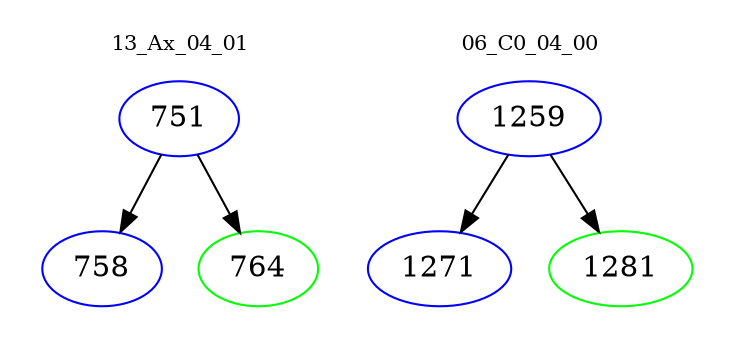 digraph{
subgraph cluster_0 {
color = white
label = "13_Ax_04_01";
fontsize=10;
T0_751 [label="751", color="blue"]
T0_751 -> T0_758 [color="black"]
T0_758 [label="758", color="blue"]
T0_751 -> T0_764 [color="black"]
T0_764 [label="764", color="green"]
}
subgraph cluster_1 {
color = white
label = "06_C0_04_00";
fontsize=10;
T1_1259 [label="1259", color="blue"]
T1_1259 -> T1_1271 [color="black"]
T1_1271 [label="1271", color="blue"]
T1_1259 -> T1_1281 [color="black"]
T1_1281 [label="1281", color="green"]
}
}
